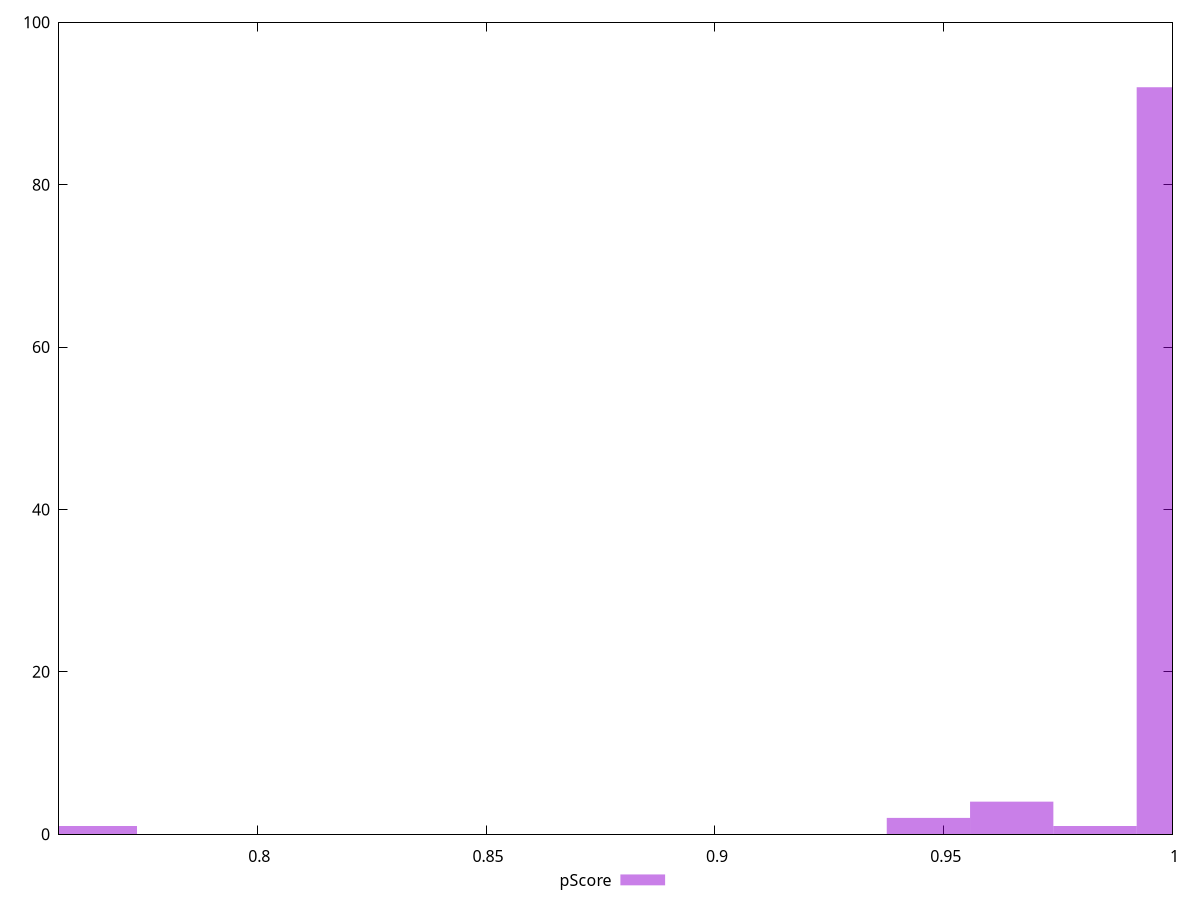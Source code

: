 reset

$pScore <<EOF
0.9466592505335597 2
1.001274207295111 92
0.9830692217079273 1
0.7646093946617213 1
0.9648642361207435 4
EOF

set key outside below
set boxwidth 0.01820498558718384
set xrange [0.7566666666666666:1]
set yrange [0:100]
set trange [0:100]
set style fill transparent solid 0.5 noborder
set terminal svg size 640, 490 enhanced background rgb 'white'
set output "report_00013_2021-02-09T12-04-24.940Z/render-blocking-resources/samples/pages+cached+noadtech+nomedia+nocss/pScore/histogram.svg"

plot $pScore title "pScore" with boxes

reset
